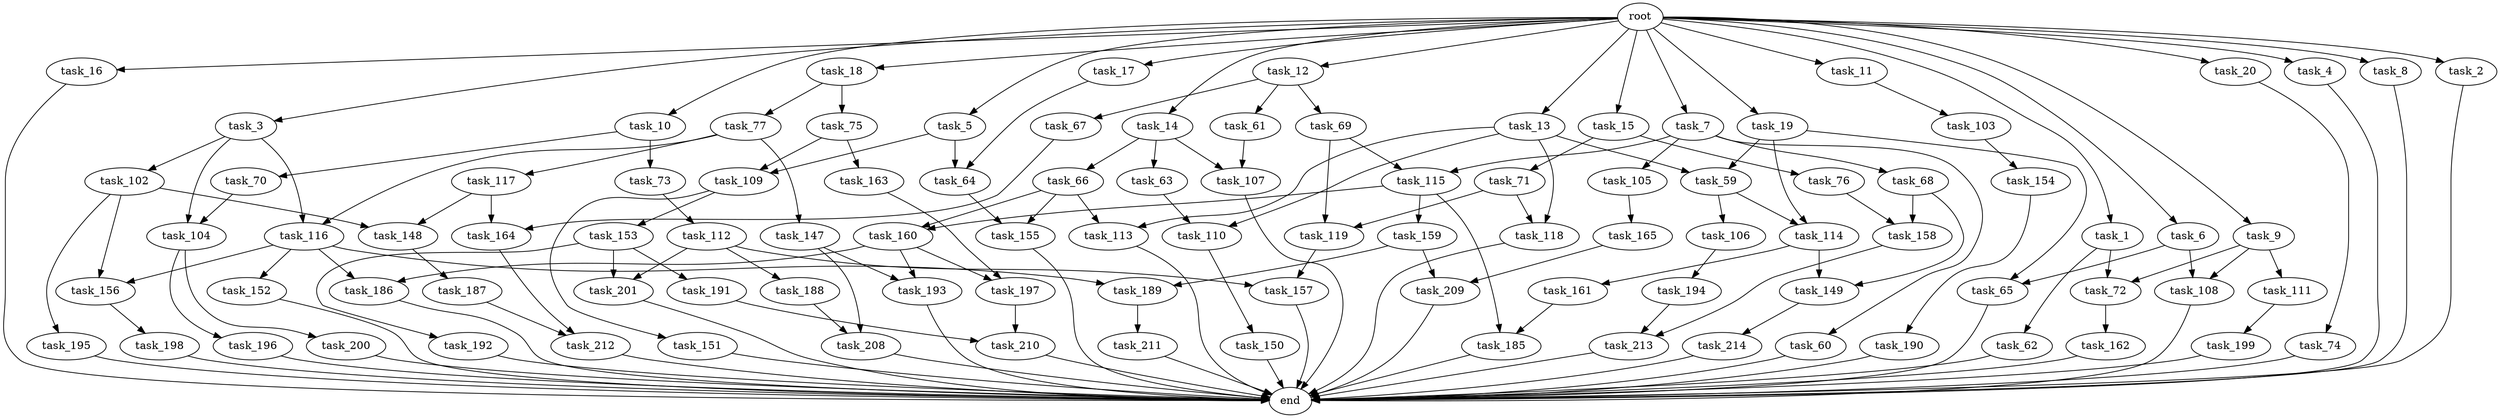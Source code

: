 digraph G {
  task_149 [size="171798691.840000"];
  task_192 [size="77309411.328000"];
  task_16 [size="1.024000"];
  task_150 [size="695784701.952000"];
  task_212 [size="111669149.696000"];
  task_115 [size="627065225.216000"];
  task_158 [size="584115552.256000"];
  task_19 [size="1.024000"];
  task_213 [size="841813590.016000"];
  task_190 [size="137438953.472000"];
  task_119 [size="292057776.128000"];
  task_185 [size="773094113.280000"];
  task_102 [size="420906795.008000"];
  task_11 [size="1.024000"];
  task_20 [size="1.024000"];
  task_113 [size="352187318.272000"];
  task_60 [size="549755813.888000"];
  task_111 [size="420906795.008000"];
  task_117 [size="420906795.008000"];
  task_162 [size="858993459.200000"];
  task_151 [size="34359738.368000"];
  task_62 [size="695784701.952000"];
  task_14 [size="1.024000"];
  task_1 [size="1.024000"];
  task_108 [size="841813590.016000"];
  task_156 [size="833223655.424000"];
  task_6 [size="1.024000"];
  task_147 [size="420906795.008000"];
  task_72 [size="1116691496.960000"];
  task_200 [size="420906795.008000"];
  task_5 [size="1.024000"];
  task_63 [size="695784701.952000"];
  root [size="0.000000"];
  task_107 [size="730144440.320000"];
  task_104 [size="558345748.480000"];
  task_7 [size="1.024000"];
  task_74 [size="549755813.888000"];
  task_148 [size="446676598.784000"];
  task_18 [size="1.024000"];
  task_152 [size="695784701.952000"];
  task_106 [size="420906795.008000"];
  task_157 [size="1717986918.400000"];
  task_198 [size="695784701.952000"];
  task_155 [size="1073741824.000000"];
  task_77 [size="214748364.800000"];
  task_210 [size="111669149.696000"];
  task_195 [size="137438953.472000"];
  task_209 [size="171798691.840000"];
  task_110 [size="558345748.480000"];
  task_153 [size="34359738.368000"];
  task_114 [size="1279900254.208000"];
  task_66 [size="695784701.952000"];
  task_4 [size="1.024000"];
  task_103 [size="420906795.008000"];
  task_191 [size="77309411.328000"];
  task_112 [size="309237645.312000"];
  task_199 [size="695784701.952000"];
  task_65 [size="1279900254.208000"];
  task_69 [size="214748364.800000"];
  task_208 [size="773094113.280000"];
  task_59 [size="996432412.672000"];
  task_76 [size="137438953.472000"];
  task_188 [size="858993459.200000"];
  task_159 [size="77309411.328000"];
  task_61 [size="214748364.800000"];
  task_73 [size="137438953.472000"];
  task_154 [size="420906795.008000"];
  task_10 [size="1.024000"];
  task_12 [size="1.024000"];
  task_13 [size="1.024000"];
  task_163 [size="549755813.888000"];
  task_186 [size="1245540515.840000"];
  task_187 [size="214748364.800000"];
  task_214 [size="34359738.368000"];
  task_75 [size="214748364.800000"];
  task_64 [size="1168231104.512000"];
  task_15 [size="1.024000"];
  end [size="0.000000"];
  task_164 [size="1168231104.512000"];
  task_211 [size="858993459.200000"];
  task_196 [size="420906795.008000"];
  task_70 [size="137438953.472000"];
  task_160 [size="292057776.128000"];
  task_193 [size="627065225.216000"];
  task_3 [size="1.024000"];
  task_71 [size="137438953.472000"];
  task_197 [size="970662608.896000"];
  task_105 [size="549755813.888000"];
  task_201 [size="936302870.528000"];
  task_194 [size="77309411.328000"];
  task_109 [size="1408749273.088000"];
  task_8 [size="1.024000"];
  task_118 [size="352187318.272000"];
  task_9 [size="1.024000"];
  task_2 [size="1.024000"];
  task_67 [size="214748364.800000"];
  task_161 [size="137438953.472000"];
  task_17 [size="1.024000"];
  task_165 [size="214748364.800000"];
  task_189 [size="730144440.320000"];
  task_116 [size="841813590.016000"];
  task_68 [size="549755813.888000"];

  task_149 -> task_214 [size="33554432.000000"];
  task_192 -> end [size="1.000000"];
  task_16 -> end [size="1.000000"];
  task_150 -> end [size="1.000000"];
  task_212 -> end [size="1.000000"];
  task_115 -> task_159 [size="75497472.000000"];
  task_115 -> task_160 [size="75497472.000000"];
  task_115 -> task_185 [size="75497472.000000"];
  task_158 -> task_213 [size="411041792.000000"];
  task_19 -> task_114 [size="838860800.000000"];
  task_19 -> task_59 [size="838860800.000000"];
  task_19 -> task_65 [size="838860800.000000"];
  task_213 -> end [size="1.000000"];
  task_190 -> end [size="1.000000"];
  task_119 -> task_157 [size="838860800.000000"];
  task_185 -> end [size="1.000000"];
  task_102 -> task_156 [size="134217728.000000"];
  task_102 -> task_148 [size="134217728.000000"];
  task_102 -> task_195 [size="134217728.000000"];
  task_11 -> task_103 [size="411041792.000000"];
  task_20 -> task_74 [size="536870912.000000"];
  task_113 -> end [size="1.000000"];
  task_60 -> end [size="1.000000"];
  task_111 -> task_199 [size="679477248.000000"];
  task_117 -> task_164 [size="301989888.000000"];
  task_117 -> task_148 [size="301989888.000000"];
  task_162 -> end [size="1.000000"];
  task_151 -> end [size="1.000000"];
  task_62 -> end [size="1.000000"];
  task_14 -> task_66 [size="679477248.000000"];
  task_14 -> task_63 [size="679477248.000000"];
  task_14 -> task_107 [size="679477248.000000"];
  task_1 -> task_62 [size="679477248.000000"];
  task_1 -> task_72 [size="679477248.000000"];
  task_108 -> end [size="1.000000"];
  task_156 -> task_198 [size="679477248.000000"];
  task_6 -> task_108 [size="411041792.000000"];
  task_6 -> task_65 [size="411041792.000000"];
  task_147 -> task_193 [size="75497472.000000"];
  task_147 -> task_208 [size="75497472.000000"];
  task_72 -> task_162 [size="838860800.000000"];
  task_200 -> end [size="1.000000"];
  task_5 -> task_64 [size="838860800.000000"];
  task_5 -> task_109 [size="838860800.000000"];
  task_63 -> task_110 [size="411041792.000000"];
  root -> task_2 [size="1.000000"];
  root -> task_7 [size="1.000000"];
  root -> task_5 [size="1.000000"];
  root -> task_11 [size="1.000000"];
  root -> task_20 [size="1.000000"];
  root -> task_10 [size="1.000000"];
  root -> task_16 [size="1.000000"];
  root -> task_4 [size="1.000000"];
  root -> task_17 [size="1.000000"];
  root -> task_3 [size="1.000000"];
  root -> task_13 [size="1.000000"];
  root -> task_18 [size="1.000000"];
  root -> task_9 [size="1.000000"];
  root -> task_19 [size="1.000000"];
  root -> task_6 [size="1.000000"];
  root -> task_14 [size="1.000000"];
  root -> task_8 [size="1.000000"];
  root -> task_12 [size="1.000000"];
  root -> task_15 [size="1.000000"];
  root -> task_1 [size="1.000000"];
  task_107 -> end [size="1.000000"];
  task_104 -> task_200 [size="411041792.000000"];
  task_104 -> task_196 [size="411041792.000000"];
  task_7 -> task_68 [size="536870912.000000"];
  task_7 -> task_60 [size="536870912.000000"];
  task_7 -> task_115 [size="536870912.000000"];
  task_7 -> task_105 [size="536870912.000000"];
  task_74 -> end [size="1.000000"];
  task_148 -> task_187 [size="209715200.000000"];
  task_18 -> task_75 [size="209715200.000000"];
  task_18 -> task_77 [size="209715200.000000"];
  task_152 -> end [size="1.000000"];
  task_106 -> task_194 [size="75497472.000000"];
  task_157 -> end [size="1.000000"];
  task_198 -> end [size="1.000000"];
  task_155 -> end [size="1.000000"];
  task_77 -> task_116 [size="411041792.000000"];
  task_77 -> task_147 [size="411041792.000000"];
  task_77 -> task_117 [size="411041792.000000"];
  task_210 -> end [size="1.000000"];
  task_195 -> end [size="1.000000"];
  task_209 -> end [size="1.000000"];
  task_110 -> task_150 [size="679477248.000000"];
  task_153 -> task_191 [size="75497472.000000"];
  task_153 -> task_192 [size="75497472.000000"];
  task_153 -> task_201 [size="75497472.000000"];
  task_114 -> task_149 [size="134217728.000000"];
  task_114 -> task_161 [size="134217728.000000"];
  task_66 -> task_113 [size="209715200.000000"];
  task_66 -> task_160 [size="209715200.000000"];
  task_66 -> task_155 [size="209715200.000000"];
  task_4 -> end [size="1.000000"];
  task_103 -> task_154 [size="411041792.000000"];
  task_191 -> task_210 [size="33554432.000000"];
  task_112 -> task_157 [size="838860800.000000"];
  task_112 -> task_188 [size="838860800.000000"];
  task_112 -> task_201 [size="838860800.000000"];
  task_199 -> end [size="1.000000"];
  task_65 -> end [size="1.000000"];
  task_69 -> task_119 [size="75497472.000000"];
  task_69 -> task_115 [size="75497472.000000"];
  task_208 -> end [size="1.000000"];
  task_59 -> task_114 [size="411041792.000000"];
  task_59 -> task_106 [size="411041792.000000"];
  task_76 -> task_158 [size="536870912.000000"];
  task_188 -> task_208 [size="679477248.000000"];
  task_159 -> task_189 [size="33554432.000000"];
  task_159 -> task_209 [size="33554432.000000"];
  task_61 -> task_107 [size="33554432.000000"];
  task_73 -> task_112 [size="301989888.000000"];
  task_154 -> task_190 [size="134217728.000000"];
  task_10 -> task_70 [size="134217728.000000"];
  task_10 -> task_73 [size="134217728.000000"];
  task_12 -> task_61 [size="209715200.000000"];
  task_12 -> task_67 [size="209715200.000000"];
  task_12 -> task_69 [size="209715200.000000"];
  task_13 -> task_113 [size="134217728.000000"];
  task_13 -> task_118 [size="134217728.000000"];
  task_13 -> task_59 [size="134217728.000000"];
  task_13 -> task_110 [size="134217728.000000"];
  task_163 -> task_197 [size="411041792.000000"];
  task_186 -> end [size="1.000000"];
  task_187 -> task_212 [size="33554432.000000"];
  task_214 -> end [size="1.000000"];
  task_75 -> task_163 [size="536870912.000000"];
  task_75 -> task_109 [size="536870912.000000"];
  task_64 -> task_155 [size="838860800.000000"];
  task_15 -> task_71 [size="134217728.000000"];
  task_15 -> task_76 [size="134217728.000000"];
  task_164 -> task_212 [size="75497472.000000"];
  task_211 -> end [size="1.000000"];
  task_196 -> end [size="1.000000"];
  task_70 -> task_104 [size="134217728.000000"];
  task_160 -> task_193 [size="536870912.000000"];
  task_160 -> task_197 [size="536870912.000000"];
  task_160 -> task_186 [size="536870912.000000"];
  task_193 -> end [size="1.000000"];
  task_3 -> task_102 [size="411041792.000000"];
  task_3 -> task_104 [size="411041792.000000"];
  task_3 -> task_116 [size="411041792.000000"];
  task_71 -> task_119 [size="209715200.000000"];
  task_71 -> task_118 [size="209715200.000000"];
  task_197 -> task_210 [size="75497472.000000"];
  task_105 -> task_165 [size="209715200.000000"];
  task_201 -> end [size="1.000000"];
  task_194 -> task_213 [size="411041792.000000"];
  task_109 -> task_153 [size="33554432.000000"];
  task_109 -> task_151 [size="33554432.000000"];
  task_8 -> end [size="1.000000"];
  task_118 -> end [size="1.000000"];
  task_9 -> task_108 [size="411041792.000000"];
  task_9 -> task_111 [size="411041792.000000"];
  task_9 -> task_72 [size="411041792.000000"];
  task_2 -> end [size="1.000000"];
  task_67 -> task_164 [size="838860800.000000"];
  task_161 -> task_185 [size="679477248.000000"];
  task_17 -> task_64 [size="301989888.000000"];
  task_165 -> task_209 [size="134217728.000000"];
  task_189 -> task_211 [size="838860800.000000"];
  task_116 -> task_156 [size="679477248.000000"];
  task_116 -> task_152 [size="679477248.000000"];
  task_116 -> task_186 [size="679477248.000000"];
  task_116 -> task_189 [size="679477248.000000"];
  task_68 -> task_149 [size="33554432.000000"];
  task_68 -> task_158 [size="33554432.000000"];
}
